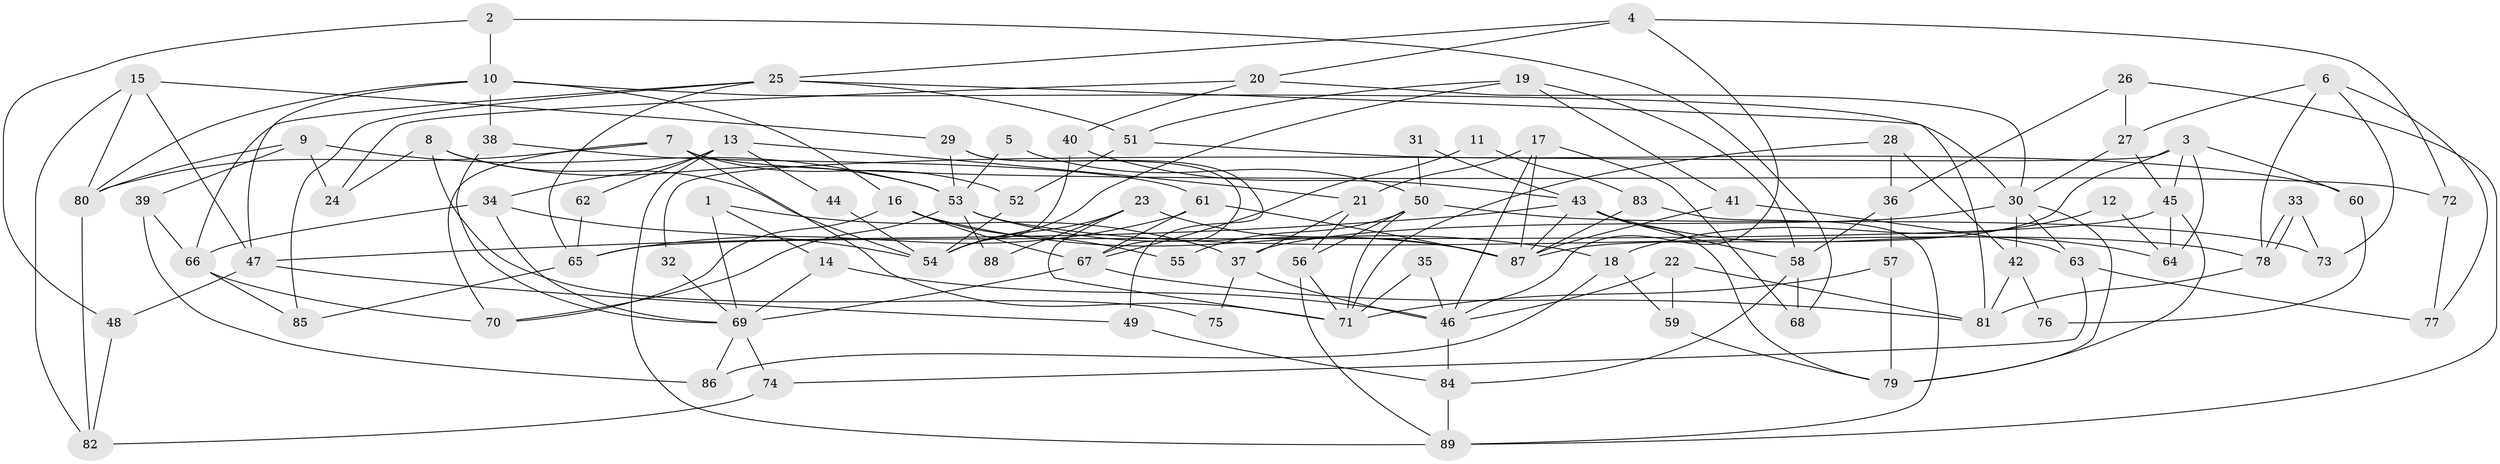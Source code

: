 // Generated by graph-tools (version 1.1) at 2025/51/03/09/25 04:51:03]
// undirected, 89 vertices, 178 edges
graph export_dot {
graph [start="1"]
  node [color=gray90,style=filled];
  1;
  2;
  3;
  4;
  5;
  6;
  7;
  8;
  9;
  10;
  11;
  12;
  13;
  14;
  15;
  16;
  17;
  18;
  19;
  20;
  21;
  22;
  23;
  24;
  25;
  26;
  27;
  28;
  29;
  30;
  31;
  32;
  33;
  34;
  35;
  36;
  37;
  38;
  39;
  40;
  41;
  42;
  43;
  44;
  45;
  46;
  47;
  48;
  49;
  50;
  51;
  52;
  53;
  54;
  55;
  56;
  57;
  58;
  59;
  60;
  61;
  62;
  63;
  64;
  65;
  66;
  67;
  68;
  69;
  70;
  71;
  72;
  73;
  74;
  75;
  76;
  77;
  78;
  79;
  80;
  81;
  82;
  83;
  84;
  85;
  86;
  87;
  88;
  89;
  1 -- 69;
  1 -- 14;
  1 -- 37;
  2 -- 48;
  2 -- 10;
  2 -- 68;
  3 -- 45;
  3 -- 87;
  3 -- 32;
  3 -- 60;
  3 -- 64;
  4 -- 25;
  4 -- 46;
  4 -- 20;
  4 -- 72;
  5 -- 53;
  5 -- 50;
  6 -- 78;
  6 -- 27;
  6 -- 73;
  6 -- 77;
  7 -- 70;
  7 -- 80;
  7 -- 52;
  7 -- 71;
  7 -- 72;
  8 -- 53;
  8 -- 54;
  8 -- 24;
  8 -- 75;
  9 -- 80;
  9 -- 24;
  9 -- 39;
  9 -- 53;
  10 -- 47;
  10 -- 38;
  10 -- 16;
  10 -- 30;
  10 -- 80;
  11 -- 83;
  11 -- 67;
  12 -- 18;
  12 -- 64;
  13 -- 89;
  13 -- 34;
  13 -- 21;
  13 -- 44;
  13 -- 62;
  14 -- 46;
  14 -- 69;
  15 -- 47;
  15 -- 29;
  15 -- 80;
  15 -- 82;
  16 -- 18;
  16 -- 55;
  16 -- 67;
  16 -- 70;
  17 -- 68;
  17 -- 21;
  17 -- 46;
  17 -- 87;
  18 -- 59;
  18 -- 86;
  19 -- 41;
  19 -- 54;
  19 -- 51;
  19 -- 58;
  20 -- 30;
  20 -- 24;
  20 -- 40;
  21 -- 37;
  21 -- 56;
  22 -- 81;
  22 -- 46;
  22 -- 59;
  23 -- 54;
  23 -- 87;
  23 -- 71;
  23 -- 88;
  25 -- 85;
  25 -- 66;
  25 -- 51;
  25 -- 65;
  25 -- 81;
  26 -- 27;
  26 -- 36;
  26 -- 89;
  27 -- 30;
  27 -- 45;
  28 -- 42;
  28 -- 71;
  28 -- 36;
  29 -- 53;
  29 -- 67;
  29 -- 49;
  30 -- 37;
  30 -- 42;
  30 -- 63;
  30 -- 79;
  31 -- 43;
  31 -- 50;
  32 -- 69;
  33 -- 78;
  33 -- 78;
  33 -- 73;
  34 -- 54;
  34 -- 69;
  34 -- 66;
  35 -- 46;
  35 -- 71;
  36 -- 57;
  36 -- 58;
  37 -- 46;
  37 -- 75;
  38 -- 61;
  38 -- 69;
  39 -- 66;
  39 -- 86;
  40 -- 43;
  40 -- 54;
  41 -- 63;
  41 -- 87;
  42 -- 81;
  42 -- 76;
  43 -- 58;
  43 -- 87;
  43 -- 47;
  43 -- 64;
  43 -- 79;
  44 -- 54;
  45 -- 79;
  45 -- 64;
  45 -- 65;
  46 -- 84;
  47 -- 49;
  47 -- 48;
  48 -- 82;
  49 -- 84;
  50 -- 56;
  50 -- 71;
  50 -- 55;
  50 -- 73;
  51 -- 52;
  51 -- 60;
  52 -- 54;
  53 -- 87;
  53 -- 70;
  53 -- 78;
  53 -- 88;
  56 -- 71;
  56 -- 89;
  57 -- 79;
  57 -- 71;
  58 -- 68;
  58 -- 84;
  59 -- 79;
  60 -- 76;
  61 -- 67;
  61 -- 65;
  61 -- 87;
  62 -- 65;
  63 -- 77;
  63 -- 74;
  65 -- 85;
  66 -- 70;
  66 -- 85;
  67 -- 81;
  67 -- 69;
  69 -- 74;
  69 -- 86;
  72 -- 77;
  74 -- 82;
  78 -- 81;
  80 -- 82;
  83 -- 87;
  83 -- 89;
  84 -- 89;
}
